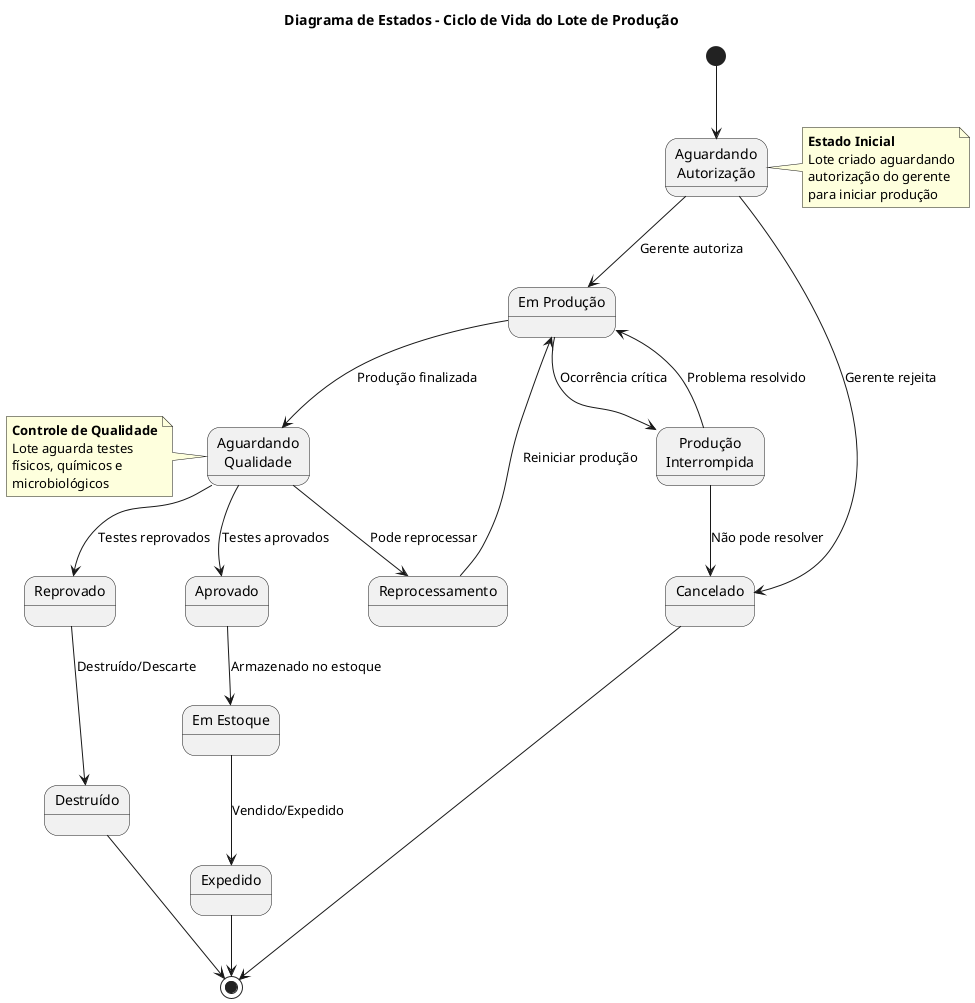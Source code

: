 @startuml
title Diagrama de Estados - Ciclo de Vida do Lote de Produção

state "Aguardando\nAutorização" as aguardando
state "Em Produção" as producao
state "Produção\nInterrompida" as interrompida
state "Aguardando\nQualidade" as qualidade
state "Reprocessamento" as reprocesso
state "Aprovado" as aprovado
state "Reprovado" as reprovado
state "Em Estoque" as estoque
state "Expedido" as expedido
state "Cancelado" as cancelado
state "Destruído" as destruido

[*] --> aguardando

aguardando --> producao : Gerente autoriza
aguardando --> cancelado : Gerente rejeita

producao --> interrompida : Ocorrência crítica
interrompida --> producao : Problema resolvido
interrompida --> cancelado : Não pode resolver

producao --> qualidade : Produção finalizada

qualidade --> aprovado : Testes aprovados
qualidade --> reprovado : Testes reprovados
qualidade --> reprocesso : Pode reprocessar

reprocesso --> producao : Reiniciar produção

aprovado --> estoque : Armazenado no estoque
estoque --> expedido : Vendido/Expedido

reprovado --> destruido : Destruído/Descarte

expedido --> [*]
destruido --> [*]
cancelado --> [*]

note right of aguardando
  **Estado Inicial**
  Lote criado aguardando
  autorização do gerente
  para iniciar produção
end note

note left of qualidade
  **Controle de Qualidade**
  Lote aguarda testes
  físicos, químicos e
  microbiológicos
end note

@enduml